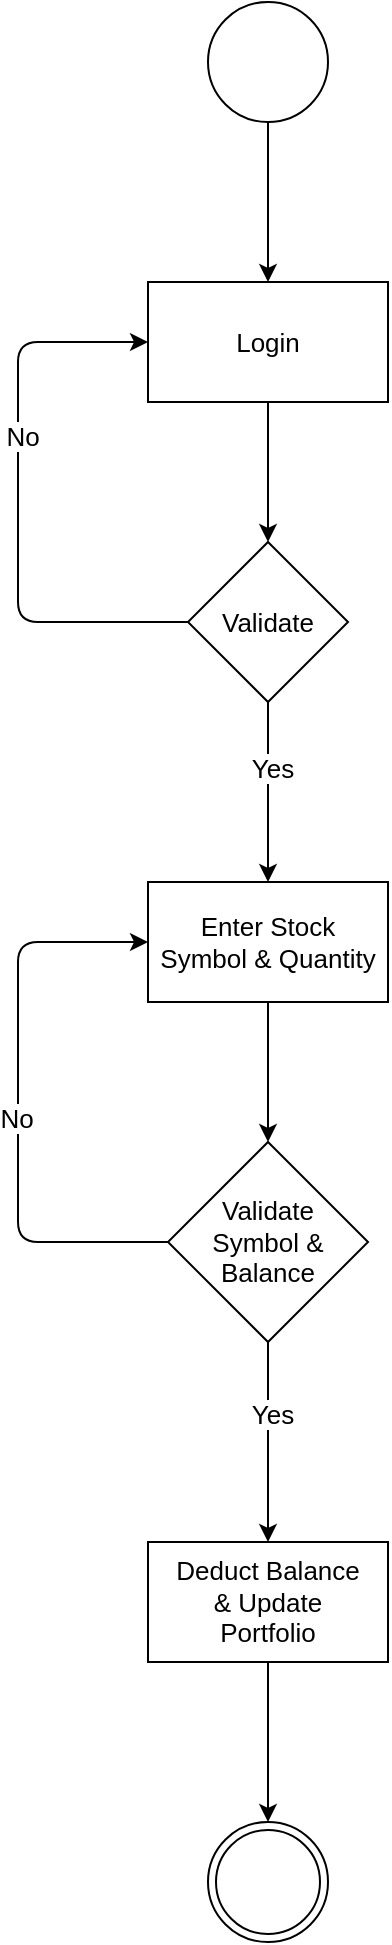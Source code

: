 <mxfile>
    <diagram id="vyEY21Yt6QbS2T0CRkBT" name="Page-1">
        <mxGraphModel dx="1133" dy="825" grid="1" gridSize="10" guides="1" tooltips="1" connect="1" arrows="1" fold="1" page="1" pageScale="1" pageWidth="850" pageHeight="1100" math="0" shadow="0">
            <root>
                <mxCell id="0"/>
                <mxCell id="1" parent="0"/>
                <mxCell id="4" value="" style="edgeStyle=none;html=1;fontSize=13;" edge="1" parent="1" source="2" target="3">
                    <mxGeometry relative="1" as="geometry"/>
                </mxCell>
                <mxCell id="2" value="" style="ellipse;" vertex="1" parent="1">
                    <mxGeometry x="428" y="65" width="60" height="60" as="geometry"/>
                </mxCell>
                <mxCell id="6" value="" style="edgeStyle=none;html=1;fontSize=13;" edge="1" parent="1" source="3" target="5">
                    <mxGeometry relative="1" as="geometry"/>
                </mxCell>
                <mxCell id="3" value="Login" style="whiteSpace=wrap;html=1;fillColor=none;fontSize=13;" vertex="1" parent="1">
                    <mxGeometry x="398" y="205" width="120" height="60" as="geometry"/>
                </mxCell>
                <mxCell id="7" style="edgeStyle=orthogonalEdgeStyle;html=1;entryX=0;entryY=0.5;entryDx=0;entryDy=0;fontSize=13;" edge="1" parent="1" source="5" target="3">
                    <mxGeometry relative="1" as="geometry">
                        <Array as="points">
                            <mxPoint x="333" y="375"/>
                            <mxPoint x="333" y="235"/>
                        </Array>
                    </mxGeometry>
                </mxCell>
                <mxCell id="17" value="No" style="edgeLabel;html=1;align=center;verticalAlign=middle;resizable=0;points=[];fontSize=13;" vertex="1" connectable="0" parent="7">
                    <mxGeometry x="0.228" y="-2" relative="1" as="geometry">
                        <mxPoint as="offset"/>
                    </mxGeometry>
                </mxCell>
                <mxCell id="9" value="" style="edgeStyle=orthogonalEdgeStyle;html=1;fontSize=13;" edge="1" parent="1" source="5" target="8">
                    <mxGeometry relative="1" as="geometry"/>
                </mxCell>
                <mxCell id="18" value="Yes" style="edgeLabel;html=1;align=center;verticalAlign=middle;resizable=0;points=[];fontSize=13;" vertex="1" connectable="0" parent="9">
                    <mxGeometry x="-0.267" y="2" relative="1" as="geometry">
                        <mxPoint as="offset"/>
                    </mxGeometry>
                </mxCell>
                <mxCell id="5" value="Validate" style="rhombus;whiteSpace=wrap;html=1;fillColor=none;fontSize=13;" vertex="1" parent="1">
                    <mxGeometry x="418" y="335" width="80" height="80" as="geometry"/>
                </mxCell>
                <mxCell id="11" value="" style="edgeStyle=orthogonalEdgeStyle;html=1;fontSize=13;" edge="1" parent="1" source="8" target="10">
                    <mxGeometry relative="1" as="geometry"/>
                </mxCell>
                <mxCell id="8" value="Enter Stock Symbol &amp;amp; Quantity" style="whiteSpace=wrap;html=1;fillColor=none;spacing=4;fontSize=13;" vertex="1" parent="1">
                    <mxGeometry x="398" y="505" width="120" height="60" as="geometry"/>
                </mxCell>
                <mxCell id="12" style="edgeStyle=orthogonalEdgeStyle;html=1;exitX=0;exitY=0.5;exitDx=0;exitDy=0;entryX=0;entryY=0.5;entryDx=0;entryDy=0;fontSize=13;" edge="1" parent="1" source="10" target="8">
                    <mxGeometry relative="1" as="geometry">
                        <Array as="points">
                            <mxPoint x="333" y="685"/>
                            <mxPoint x="333" y="535"/>
                        </Array>
                    </mxGeometry>
                </mxCell>
                <mxCell id="19" value="No" style="edgeLabel;html=1;align=center;verticalAlign=middle;resizable=0;points=[];fontSize=13;" vertex="1" connectable="0" parent="12">
                    <mxGeometry x="-0.055" y="1" relative="1" as="geometry">
                        <mxPoint as="offset"/>
                    </mxGeometry>
                </mxCell>
                <mxCell id="14" value="" style="edgeStyle=orthogonalEdgeStyle;html=1;fontSize=13;" edge="1" parent="1" source="10" target="13">
                    <mxGeometry relative="1" as="geometry"/>
                </mxCell>
                <mxCell id="20" value="Yes" style="edgeLabel;html=1;align=center;verticalAlign=middle;resizable=0;points=[];fontSize=13;" vertex="1" connectable="0" parent="14">
                    <mxGeometry x="-0.28" y="2" relative="1" as="geometry">
                        <mxPoint as="offset"/>
                    </mxGeometry>
                </mxCell>
                <mxCell id="10" value="Validate Symbol &amp;amp; Balance" style="rhombus;whiteSpace=wrap;html=1;fillColor=none;spacing=10;fontSize=13;" vertex="1" parent="1">
                    <mxGeometry x="408" y="635" width="100" height="100" as="geometry"/>
                </mxCell>
                <mxCell id="16" value="" style="edgeStyle=orthogonalEdgeStyle;html=1;fontSize=13;" edge="1" parent="1" source="13" target="15">
                    <mxGeometry relative="1" as="geometry"/>
                </mxCell>
                <mxCell id="13" value="Deduct Balance &amp;amp; Update Portfolio" style="whiteSpace=wrap;html=1;fillColor=none;spacing=10;fontSize=13;" vertex="1" parent="1">
                    <mxGeometry x="398" y="835" width="120" height="60" as="geometry"/>
                </mxCell>
                <mxCell id="15" value="" style="ellipse;html=1;shape=endState;" vertex="1" parent="1">
                    <mxGeometry x="428" y="975" width="60" height="60" as="geometry"/>
                </mxCell>
            </root>
        </mxGraphModel>
    </diagram>
</mxfile>
